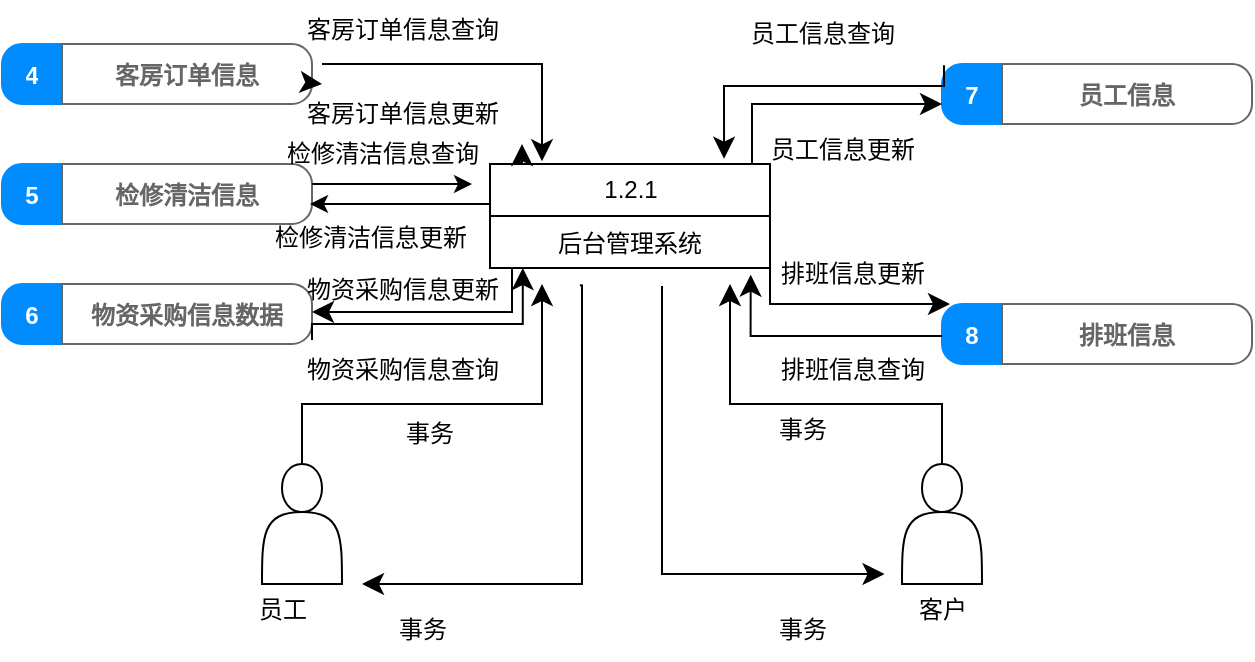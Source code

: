 <mxfile version="26.1.1">
  <diagram name="第 1 页" id="tigARBqPQhpsDbetu7K7">
    <mxGraphModel dx="1413" dy="734" grid="1" gridSize="10" guides="1" tooltips="1" connect="1" arrows="1" fold="1" page="1" pageScale="1" pageWidth="827" pageHeight="1169" math="0" shadow="0">
      <root>
        <mxCell id="0" />
        <mxCell id="1" parent="0" />
        <mxCell id="3U5G_h0e8z2Mmn-cmGu5-1" value="" style="shape=actor;whiteSpace=wrap;html=1;" parent="1" vertex="1">
          <mxGeometry x="160" y="560" width="40" height="60" as="geometry" />
        </mxCell>
        <mxCell id="3U5G_h0e8z2Mmn-cmGu5-2" value="" style="shape=actor;whiteSpace=wrap;html=1;" parent="1" vertex="1">
          <mxGeometry x="480" y="560" width="40" height="60" as="geometry" />
        </mxCell>
        <mxCell id="3U5G_h0e8z2Mmn-cmGu5-14" value="1.2.1" style="swimlane;fontStyle=0;childLayout=stackLayout;horizontal=1;startSize=26;fillColor=none;horizontalStack=0;resizeParent=1;resizeParentMax=0;resizeLast=0;collapsible=1;marginBottom=0;html=1;" parent="1" vertex="1">
          <mxGeometry x="274" y="410" width="140" height="52" as="geometry">
            <mxRectangle x="274" y="410" width="70" height="30" as="alternateBounds" />
          </mxGeometry>
        </mxCell>
        <mxCell id="3U5G_h0e8z2Mmn-cmGu5-16" value="后台管理系统" style="text;strokeColor=none;fillColor=none;align=center;verticalAlign=top;spacingLeft=4;spacingRight=4;overflow=hidden;rotatable=0;points=[[0,0.5],[1,0.5]];portConstraint=eastwest;whiteSpace=wrap;html=1;" parent="3U5G_h0e8z2Mmn-cmGu5-14" vertex="1">
          <mxGeometry y="26" width="140" height="26" as="geometry" />
        </mxCell>
        <mxCell id="3U5G_h0e8z2Mmn-cmGu5-19" value="" style="edgeStyle=elbowEdgeStyle;elbow=vertical;endArrow=classic;html=1;curved=0;rounded=0;endSize=8;startSize=8;" parent="1" edge="1">
          <mxGeometry width="50" height="50" relative="1" as="geometry">
            <mxPoint x="180" y="560" as="sourcePoint" />
            <mxPoint x="300" y="470" as="targetPoint" />
            <Array as="points">
              <mxPoint x="240" y="530" />
            </Array>
          </mxGeometry>
        </mxCell>
        <mxCell id="3U5G_h0e8z2Mmn-cmGu5-21" value="" style="edgeStyle=segmentEdgeStyle;endArrow=classic;html=1;curved=0;rounded=0;endSize=8;startSize=8;exitX=0.321;exitY=0.949;exitDx=0;exitDy=0;exitPerimeter=0;" parent="1" edge="1">
          <mxGeometry width="50" height="50" relative="1" as="geometry">
            <mxPoint x="318.94" y="470.674" as="sourcePoint" />
            <mxPoint x="210" y="620" as="targetPoint" />
            <Array as="points">
              <mxPoint x="320" y="471" />
              <mxPoint x="320" y="620" />
            </Array>
          </mxGeometry>
        </mxCell>
        <mxCell id="3U5G_h0e8z2Mmn-cmGu5-22" value="" style="edgeStyle=segmentEdgeStyle;endArrow=classic;html=1;curved=0;rounded=0;endSize=8;startSize=8;entryX=0.25;entryY=1;entryDx=0;entryDy=0;exitX=0.598;exitY=1.154;exitDx=0;exitDy=0;exitPerimeter=0;" parent="1" edge="1">
          <mxGeometry width="50" height="50" relative="1" as="geometry">
            <mxPoint x="360" y="471.004" as="sourcePoint" />
            <mxPoint x="471.28" y="615" as="targetPoint" />
            <Array as="points">
              <mxPoint x="360" y="615" />
            </Array>
          </mxGeometry>
        </mxCell>
        <mxCell id="3U5G_h0e8z2Mmn-cmGu5-23" value="" style="edgeStyle=elbowEdgeStyle;elbow=vertical;endArrow=classic;html=1;curved=0;rounded=0;endSize=8;startSize=8;exitX=0.5;exitY=0;exitDx=0;exitDy=0;" parent="1" source="3U5G_h0e8z2Mmn-cmGu5-2" edge="1">
          <mxGeometry width="50" height="50" relative="1" as="geometry">
            <mxPoint x="480" y="560" as="sourcePoint" />
            <mxPoint x="394" y="470" as="targetPoint" />
            <Array as="points">
              <mxPoint x="374" y="530" />
            </Array>
          </mxGeometry>
        </mxCell>
        <mxCell id="3U5G_h0e8z2Mmn-cmGu5-24" value="事务" style="text;html=1;align=center;verticalAlign=middle;whiteSpace=wrap;rounded=0;" parent="1" vertex="1">
          <mxGeometry x="214" y="530" width="60" height="30" as="geometry" />
        </mxCell>
        <mxCell id="3U5G_h0e8z2Mmn-cmGu5-25" value="事务" style="text;html=1;align=center;verticalAlign=middle;resizable=0;points=[];autosize=1;strokeColor=none;fillColor=none;" parent="1" vertex="1">
          <mxGeometry x="215" y="628" width="50" height="30" as="geometry" />
        </mxCell>
        <mxCell id="3U5G_h0e8z2Mmn-cmGu5-26" value="事务" style="text;html=1;align=center;verticalAlign=middle;resizable=0;points=[];autosize=1;strokeColor=none;fillColor=none;" parent="1" vertex="1">
          <mxGeometry x="405" y="528" width="50" height="30" as="geometry" />
        </mxCell>
        <mxCell id="3U5G_h0e8z2Mmn-cmGu5-27" value="事务" style="text;html=1;align=center;verticalAlign=middle;resizable=0;points=[];autosize=1;strokeColor=none;fillColor=none;" parent="1" vertex="1">
          <mxGeometry x="405" y="628" width="50" height="30" as="geometry" />
        </mxCell>
        <mxCell id="3U5G_h0e8z2Mmn-cmGu5-46" value="" style="swimlane;shape=mxgraph.bootstrap.anchor;strokeColor=#666666;fillColor=#ffffff;fontColor=#666666;fontStyle=0;childLayout=stackLayout;horizontal=0;startSize=0;horizontalStack=1;resizeParent=1;resizeParentMax=0;resizeLast=0;collapsible=0;marginBottom=0;whiteSpace=wrap;html=1;" parent="1" vertex="1">
          <mxGeometry x="30" y="350" width="155" height="30" as="geometry" />
        </mxCell>
        <mxCell id="3U5G_h0e8z2Mmn-cmGu5-47" value="&lt;font style=&quot;font-size: 12px;&quot;&gt;4&lt;/font&gt;" style="text;strokeColor=#008CFF;align=center;verticalAlign=middle;spacingLeft=10;spacingRight=10;overflow=hidden;points=[[0,0.5],[1,0.5]];portConstraint=eastwest;rotatable=0;whiteSpace=wrap;html=1;shape=mxgraph.mockup.leftButton;rSize=10;fillColor=#008CFF;fontColor=#ffffff;fontSize=17;fontStyle=1;" parent="3U5G_h0e8z2Mmn-cmGu5-46" vertex="1">
          <mxGeometry width="30" height="30" as="geometry" />
        </mxCell>
        <mxCell id="3U5G_h0e8z2Mmn-cmGu5-50" value="&lt;font style=&quot;font-size: 12px;&quot;&gt;客房订单信息&lt;/font&gt;" style="text;strokeColor=inherit;align=center;verticalAlign=middle;spacingLeft=10;spacingRight=10;overflow=hidden;points=[[0,0.5],[1,0.5]];portConstraint=eastwest;rotatable=0;whiteSpace=wrap;html=1;shape=mxgraph.mockup.rightButton;rSize=10;fillColor=inherit;fontColor=inherit;fontSize=17;fontStyle=1;" parent="3U5G_h0e8z2Mmn-cmGu5-46" vertex="1">
          <mxGeometry x="30" width="125" height="30" as="geometry" />
        </mxCell>
        <mxCell id="3U5G_h0e8z2Mmn-cmGu5-52" value="" style="swimlane;shape=mxgraph.bootstrap.anchor;strokeColor=#666666;fillColor=#ffffff;fontColor=#666666;fontStyle=0;childLayout=stackLayout;horizontal=0;startSize=0;horizontalStack=1;resizeParent=1;resizeParentMax=0;resizeLast=0;collapsible=0;marginBottom=0;whiteSpace=wrap;html=1;" parent="1" vertex="1">
          <mxGeometry x="30" y="470" width="155" height="30" as="geometry" />
        </mxCell>
        <mxCell id="3U5G_h0e8z2Mmn-cmGu5-53" value="&lt;font style=&quot;font-size: 12px;&quot;&gt;6&lt;/font&gt;" style="text;strokeColor=#008CFF;align=center;verticalAlign=middle;spacingLeft=10;spacingRight=10;overflow=hidden;points=[[0,0.5],[1,0.5]];portConstraint=eastwest;rotatable=0;whiteSpace=wrap;html=1;shape=mxgraph.mockup.leftButton;rSize=10;fillColor=#008CFF;fontColor=#ffffff;fontSize=17;fontStyle=1;" parent="3U5G_h0e8z2Mmn-cmGu5-52" vertex="1">
          <mxGeometry width="30" height="30" as="geometry" />
        </mxCell>
        <mxCell id="3U5G_h0e8z2Mmn-cmGu5-54" value="&lt;font style=&quot;font-size: 12px;&quot;&gt;物资采购信息数据&lt;/font&gt;" style="text;strokeColor=inherit;align=center;verticalAlign=middle;spacingLeft=10;spacingRight=10;overflow=hidden;points=[[0,0.5],[1,0.5]];portConstraint=eastwest;rotatable=0;whiteSpace=wrap;html=1;shape=mxgraph.mockup.rightButton;rSize=10;fillColor=inherit;fontColor=inherit;fontSize=17;fontStyle=1;" parent="3U5G_h0e8z2Mmn-cmGu5-52" vertex="1">
          <mxGeometry x="30" width="125" height="30" as="geometry" />
        </mxCell>
        <mxCell id="3U5G_h0e8z2Mmn-cmGu5-55" value="" style="swimlane;shape=mxgraph.bootstrap.anchor;strokeColor=#666666;fillColor=#ffffff;fontColor=#666666;fontStyle=0;childLayout=stackLayout;horizontal=0;startSize=0;horizontalStack=1;resizeParent=1;resizeParentMax=0;resizeLast=0;collapsible=0;marginBottom=0;whiteSpace=wrap;html=1;" parent="1" vertex="1">
          <mxGeometry x="30" y="410" width="155" height="30" as="geometry" />
        </mxCell>
        <mxCell id="3U5G_h0e8z2Mmn-cmGu5-56" value="&lt;font style=&quot;font-size: 12px;&quot;&gt;5&lt;/font&gt;" style="text;strokeColor=#008CFF;align=center;verticalAlign=middle;spacingLeft=10;spacingRight=10;overflow=hidden;points=[[0,0.5],[1,0.5]];portConstraint=eastwest;rotatable=0;whiteSpace=wrap;html=1;shape=mxgraph.mockup.leftButton;rSize=10;fillColor=#008CFF;fontColor=#ffffff;fontSize=17;fontStyle=1;" parent="3U5G_h0e8z2Mmn-cmGu5-55" vertex="1">
          <mxGeometry width="30" height="30" as="geometry" />
        </mxCell>
        <mxCell id="3U5G_h0e8z2Mmn-cmGu5-57" value="&lt;font style=&quot;font-size: 12px;&quot;&gt;检修清洁信息&lt;/font&gt;" style="text;strokeColor=inherit;align=center;verticalAlign=middle;spacingLeft=10;spacingRight=10;overflow=hidden;points=[[0,0.5],[1,0.5]];portConstraint=eastwest;rotatable=0;whiteSpace=wrap;html=1;shape=mxgraph.mockup.rightButton;rSize=10;fillColor=inherit;fontColor=inherit;fontSize=17;fontStyle=1;" parent="3U5G_h0e8z2Mmn-cmGu5-55" vertex="1">
          <mxGeometry x="30" width="125" height="30" as="geometry" />
        </mxCell>
        <mxCell id="3U5G_h0e8z2Mmn-cmGu5-61" value="" style="swimlane;shape=mxgraph.bootstrap.anchor;strokeColor=#666666;fillColor=#ffffff;fontColor=#666666;fontStyle=0;childLayout=stackLayout;horizontal=0;startSize=0;horizontalStack=1;resizeParent=1;resizeParentMax=0;resizeLast=0;collapsible=0;marginBottom=0;whiteSpace=wrap;html=1;" parent="1" vertex="1">
          <mxGeometry x="500" y="480" width="155" height="30" as="geometry" />
        </mxCell>
        <mxCell id="3U5G_h0e8z2Mmn-cmGu5-62" value="&lt;font style=&quot;font-size: 12px;&quot;&gt;8&lt;/font&gt;" style="text;strokeColor=#008CFF;align=center;verticalAlign=middle;spacingLeft=10;spacingRight=10;overflow=hidden;points=[[0,0.5],[1,0.5]];portConstraint=eastwest;rotatable=0;whiteSpace=wrap;html=1;shape=mxgraph.mockup.leftButton;rSize=10;fillColor=#008CFF;fontColor=#ffffff;fontSize=17;fontStyle=1;" parent="3U5G_h0e8z2Mmn-cmGu5-61" vertex="1">
          <mxGeometry width="30" height="30" as="geometry" />
        </mxCell>
        <mxCell id="3U5G_h0e8z2Mmn-cmGu5-63" value="&lt;font style=&quot;font-size: 12px;&quot;&gt;排班信息&lt;/font&gt;" style="text;strokeColor=inherit;align=center;verticalAlign=middle;spacingLeft=10;spacingRight=10;overflow=hidden;points=[[0,0.5],[1,0.5]];portConstraint=eastwest;rotatable=0;whiteSpace=wrap;html=1;shape=mxgraph.mockup.rightButton;rSize=10;fillColor=inherit;fontColor=inherit;fontSize=17;fontStyle=1;" parent="3U5G_h0e8z2Mmn-cmGu5-61" vertex="1">
          <mxGeometry x="30" width="125" height="30" as="geometry" />
        </mxCell>
        <mxCell id="3U5G_h0e8z2Mmn-cmGu5-64" value="" style="swimlane;shape=mxgraph.bootstrap.anchor;strokeColor=#666666;fillColor=#ffffff;fontColor=#666666;fontStyle=0;childLayout=stackLayout;horizontal=0;startSize=0;horizontalStack=1;resizeParent=1;resizeParentMax=0;resizeLast=0;collapsible=0;marginBottom=0;whiteSpace=wrap;html=1;" parent="1" vertex="1">
          <mxGeometry x="500" y="360" width="155" height="30" as="geometry" />
        </mxCell>
        <mxCell id="3U5G_h0e8z2Mmn-cmGu5-65" value="&lt;font style=&quot;font-size: 12px;&quot;&gt;7&lt;/font&gt;" style="text;strokeColor=#008CFF;align=center;verticalAlign=middle;spacingLeft=10;spacingRight=10;overflow=hidden;points=[[0,0.5],[1,0.5]];portConstraint=eastwest;rotatable=0;whiteSpace=wrap;html=1;shape=mxgraph.mockup.leftButton;rSize=10;fillColor=#008CFF;fontColor=#ffffff;fontSize=17;fontStyle=1;" parent="3U5G_h0e8z2Mmn-cmGu5-64" vertex="1">
          <mxGeometry width="30" height="30" as="geometry" />
        </mxCell>
        <mxCell id="3U5G_h0e8z2Mmn-cmGu5-66" value="&lt;font style=&quot;font-size: 12px;&quot;&gt;员工信息&lt;/font&gt;" style="text;strokeColor=inherit;align=center;verticalAlign=middle;spacingLeft=10;spacingRight=10;overflow=hidden;points=[[0,0.5],[1,0.5]];portConstraint=eastwest;rotatable=0;whiteSpace=wrap;html=1;shape=mxgraph.mockup.rightButton;rSize=10;fillColor=inherit;fontColor=inherit;fontSize=17;fontStyle=1;" parent="3U5G_h0e8z2Mmn-cmGu5-64" vertex="1">
          <mxGeometry x="30" width="125" height="30" as="geometry" />
        </mxCell>
        <mxCell id="3U5G_h0e8z2Mmn-cmGu5-68" value="" style="edgeStyle=elbowEdgeStyle;elbow=horizontal;endArrow=classic;html=1;curved=0;rounded=0;endSize=8;startSize=8;entryX=0.188;entryY=-0.026;entryDx=0;entryDy=0;entryPerimeter=0;" parent="1" target="3U5G_h0e8z2Mmn-cmGu5-14" edge="1">
          <mxGeometry width="50" height="50" relative="1" as="geometry">
            <mxPoint x="190" y="360" as="sourcePoint" />
            <mxPoint x="300" y="400" as="targetPoint" />
            <Array as="points">
              <mxPoint x="300" y="370" />
            </Array>
          </mxGeometry>
        </mxCell>
        <mxCell id="3U5G_h0e8z2Mmn-cmGu5-69" value="" style="edgeStyle=segmentEdgeStyle;endArrow=classic;html=1;curved=0;rounded=0;endSize=8;startSize=8;entryX=0.931;entryY=1.128;entryDx=0;entryDy=0;entryPerimeter=0;" parent="1" target="3U5G_h0e8z2Mmn-cmGu5-16" edge="1">
          <mxGeometry width="50" height="50" relative="1" as="geometry">
            <mxPoint x="500" y="496" as="sourcePoint" />
            <mxPoint x="443.68" y="462.004" as="targetPoint" />
          </mxGeometry>
        </mxCell>
        <mxCell id="3U5G_h0e8z2Mmn-cmGu5-70" value="" style="edgeStyle=elbowEdgeStyle;elbow=horizontal;endArrow=classic;html=1;curved=0;rounded=0;endSize=8;startSize=8;exitX=0.098;exitY=-0.013;exitDx=0;exitDy=0;exitPerimeter=0;" parent="1" source="3U5G_h0e8z2Mmn-cmGu5-83" edge="1">
          <mxGeometry width="50" height="50" relative="1" as="geometry">
            <mxPoint x="290" y="400" as="sourcePoint" />
            <mxPoint x="190" y="370" as="targetPoint" />
            <Array as="points" />
          </mxGeometry>
        </mxCell>
        <mxCell id="3U5G_h0e8z2Mmn-cmGu5-71" value="" style="endArrow=classic;html=1;rounded=0;" parent="1" edge="1">
          <mxGeometry width="50" height="50" relative="1" as="geometry">
            <mxPoint x="185" y="420" as="sourcePoint" />
            <mxPoint x="265" y="420" as="targetPoint" />
          </mxGeometry>
        </mxCell>
        <mxCell id="3U5G_h0e8z2Mmn-cmGu5-73" value="" style="endArrow=classic;html=1;rounded=0;" parent="1" edge="1">
          <mxGeometry width="50" height="50" relative="1" as="geometry">
            <mxPoint x="274" y="430" as="sourcePoint" />
            <mxPoint x="184" y="430" as="targetPoint" />
          </mxGeometry>
        </mxCell>
        <mxCell id="3U5G_h0e8z2Mmn-cmGu5-74" value="" style="edgeStyle=elbowEdgeStyle;elbow=horizontal;endArrow=classic;html=1;curved=0;rounded=0;endSize=8;startSize=8;exitX=-0.017;exitY=0.846;exitDx=0;exitDy=0;exitPerimeter=0;" parent="1" edge="1">
          <mxGeometry width="50" height="50" relative="1" as="geometry">
            <mxPoint x="282.62" y="461.996" as="sourcePoint" />
            <mxPoint x="185" y="484" as="targetPoint" />
            <Array as="points">
              <mxPoint x="285" y="484" />
            </Array>
          </mxGeometry>
        </mxCell>
        <mxCell id="3U5G_h0e8z2Mmn-cmGu5-76" value="" style="edgeStyle=segmentEdgeStyle;endArrow=classic;html=1;curved=0;rounded=0;endSize=8;startSize=8;entryX=0.117;entryY=1;entryDx=0;entryDy=0;entryPerimeter=0;" parent="1" target="3U5G_h0e8z2Mmn-cmGu5-16" edge="1">
          <mxGeometry width="50" height="50" relative="1" as="geometry">
            <mxPoint x="185" y="498" as="sourcePoint" />
            <mxPoint x="290" y="470" as="targetPoint" />
            <Array as="points">
              <mxPoint x="185" y="490" />
              <mxPoint x="290" y="490" />
            </Array>
          </mxGeometry>
        </mxCell>
        <mxCell id="3U5G_h0e8z2Mmn-cmGu5-77" value="" style="edgeStyle=segmentEdgeStyle;endArrow=classic;html=1;curved=0;rounded=0;endSize=8;startSize=8;entryX=0.836;entryY=-0.051;entryDx=0;entryDy=0;entryPerimeter=0;exitX=0.033;exitY=0.022;exitDx=0;exitDy=0;exitPerimeter=0;" parent="1" source="3U5G_h0e8z2Mmn-cmGu5-65" target="3U5G_h0e8z2Mmn-cmGu5-14" edge="1">
          <mxGeometry width="50" height="50" relative="1" as="geometry">
            <mxPoint x="490" y="370" as="sourcePoint" />
            <mxPoint x="390" y="400" as="targetPoint" />
            <Array as="points">
              <mxPoint x="391" y="371" />
            </Array>
          </mxGeometry>
        </mxCell>
        <mxCell id="3U5G_h0e8z2Mmn-cmGu5-78" value="" style="edgeStyle=segmentEdgeStyle;endArrow=classic;html=1;curved=0;rounded=0;endSize=8;startSize=8;" parent="1" target="3U5G_h0e8z2Mmn-cmGu5-65" edge="1">
          <mxGeometry width="50" height="50" relative="1" as="geometry">
            <mxPoint x="405" y="410" as="sourcePoint" />
            <mxPoint x="455" y="360" as="targetPoint" />
            <Array as="points">
              <mxPoint x="405" y="380" />
            </Array>
          </mxGeometry>
        </mxCell>
        <mxCell id="3U5G_h0e8z2Mmn-cmGu5-81" value="" style="edgeStyle=segmentEdgeStyle;endArrow=classic;html=1;curved=0;rounded=0;endSize=8;startSize=8;" parent="1" edge="1">
          <mxGeometry width="50" height="50" relative="1" as="geometry">
            <mxPoint x="414" y="470" as="sourcePoint" />
            <mxPoint x="504" y="480" as="targetPoint" />
            <Array as="points">
              <mxPoint x="414" y="450" />
              <mxPoint x="414" y="480" />
            </Array>
          </mxGeometry>
        </mxCell>
        <mxCell id="3U5G_h0e8z2Mmn-cmGu5-82" value="客房订单信息查询" style="text;html=1;align=center;verticalAlign=middle;resizable=0;points=[];autosize=1;strokeColor=none;fillColor=none;" parent="1" vertex="1">
          <mxGeometry x="170" y="328" width="120" height="30" as="geometry" />
        </mxCell>
        <mxCell id="3U5G_h0e8z2Mmn-cmGu5-84" value="" style="edgeStyle=elbowEdgeStyle;elbow=horizontal;endArrow=classic;html=1;curved=0;rounded=0;endSize=8;startSize=8;exitX=0.098;exitY=-0.013;exitDx=0;exitDy=0;exitPerimeter=0;" parent="1" source="3U5G_h0e8z2Mmn-cmGu5-14" target="3U5G_h0e8z2Mmn-cmGu5-83" edge="1">
          <mxGeometry width="50" height="50" relative="1" as="geometry">
            <mxPoint x="288" y="409" as="sourcePoint" />
            <mxPoint x="190" y="370" as="targetPoint" />
            <Array as="points">
              <mxPoint x="290" y="370" />
            </Array>
          </mxGeometry>
        </mxCell>
        <mxCell id="3U5G_h0e8z2Mmn-cmGu5-83" value="客房订单信息更新" style="text;html=1;align=center;verticalAlign=middle;resizable=0;points=[];autosize=1;strokeColor=none;fillColor=none;" parent="1" vertex="1">
          <mxGeometry x="170" y="370" width="120" height="30" as="geometry" />
        </mxCell>
        <mxCell id="3U5G_h0e8z2Mmn-cmGu5-86" value="检修清洁信息查询" style="text;html=1;align=center;verticalAlign=middle;resizable=0;points=[];autosize=1;strokeColor=none;fillColor=none;" parent="1" vertex="1">
          <mxGeometry x="160" y="390" width="120" height="30" as="geometry" />
        </mxCell>
        <mxCell id="3U5G_h0e8z2Mmn-cmGu5-87" value="检修清洁信息更新" style="text;html=1;align=center;verticalAlign=middle;resizable=0;points=[];autosize=1;strokeColor=none;fillColor=none;" parent="1" vertex="1">
          <mxGeometry x="154" y="432" width="120" height="30" as="geometry" />
        </mxCell>
        <mxCell id="3U5G_h0e8z2Mmn-cmGu5-89" value="物资采购信息更新" style="text;html=1;align=center;verticalAlign=middle;resizable=0;points=[];autosize=1;strokeColor=none;fillColor=none;" parent="1" vertex="1">
          <mxGeometry x="170" y="458" width="120" height="30" as="geometry" />
        </mxCell>
        <mxCell id="3U5G_h0e8z2Mmn-cmGu5-90" value="物资采购信息查询" style="text;html=1;align=center;verticalAlign=middle;resizable=0;points=[];autosize=1;strokeColor=none;fillColor=none;" parent="1" vertex="1">
          <mxGeometry x="170" y="498" width="120" height="30" as="geometry" />
        </mxCell>
        <mxCell id="3U5G_h0e8z2Mmn-cmGu5-91" value="员工信息查询" style="text;html=1;align=center;verticalAlign=middle;resizable=0;points=[];autosize=1;strokeColor=none;fillColor=none;" parent="1" vertex="1">
          <mxGeometry x="390" y="330" width="100" height="30" as="geometry" />
        </mxCell>
        <mxCell id="3U5G_h0e8z2Mmn-cmGu5-92" value="员工信息更新" style="text;html=1;align=center;verticalAlign=middle;resizable=0;points=[];autosize=1;strokeColor=none;fillColor=none;" parent="1" vertex="1">
          <mxGeometry x="400" y="388" width="100" height="30" as="geometry" />
        </mxCell>
        <mxCell id="3U5G_h0e8z2Mmn-cmGu5-93" value="排班信息查询" style="text;html=1;align=center;verticalAlign=middle;resizable=0;points=[];autosize=1;strokeColor=none;fillColor=none;" parent="1" vertex="1">
          <mxGeometry x="405" y="498" width="100" height="30" as="geometry" />
        </mxCell>
        <mxCell id="3U5G_h0e8z2Mmn-cmGu5-94" value="排班信息更新" style="text;html=1;align=center;verticalAlign=middle;resizable=0;points=[];autosize=1;strokeColor=none;fillColor=none;" parent="1" vertex="1">
          <mxGeometry x="405" y="450" width="100" height="30" as="geometry" />
        </mxCell>
        <mxCell id="yWDFSvkcgd63o1FORvzj-1" value="员工" style="text;html=1;align=center;verticalAlign=middle;resizable=0;points=[];autosize=1;strokeColor=none;fillColor=none;" vertex="1" parent="1">
          <mxGeometry x="145" y="618" width="50" height="30" as="geometry" />
        </mxCell>
        <mxCell id="yWDFSvkcgd63o1FORvzj-2" value="客户" style="text;html=1;align=center;verticalAlign=middle;resizable=0;points=[];autosize=1;strokeColor=none;fillColor=none;" vertex="1" parent="1">
          <mxGeometry x="475" y="618" width="50" height="30" as="geometry" />
        </mxCell>
      </root>
    </mxGraphModel>
  </diagram>
</mxfile>
